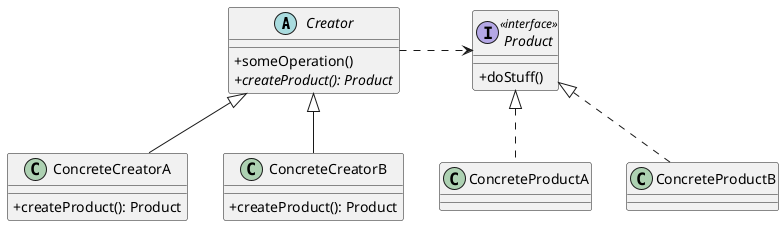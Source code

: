@startuml Factory Structure
skinparam ClassAttributeIconSize 0

abstract class Creator {
  + someOperation()
  {abstract} + createProduct(): Product
}

interface Product <<interface>> {
  + doStuff()
}

class ConcreteCreatorA extends Creator {
  + createProduct(): Product
}

class ConcreteCreatorB extends Creator {
  + createProduct(): Product
}

class ConcreteProductA implements Product
class ConcreteProductB implements Product

Creator .> Product
@enduml